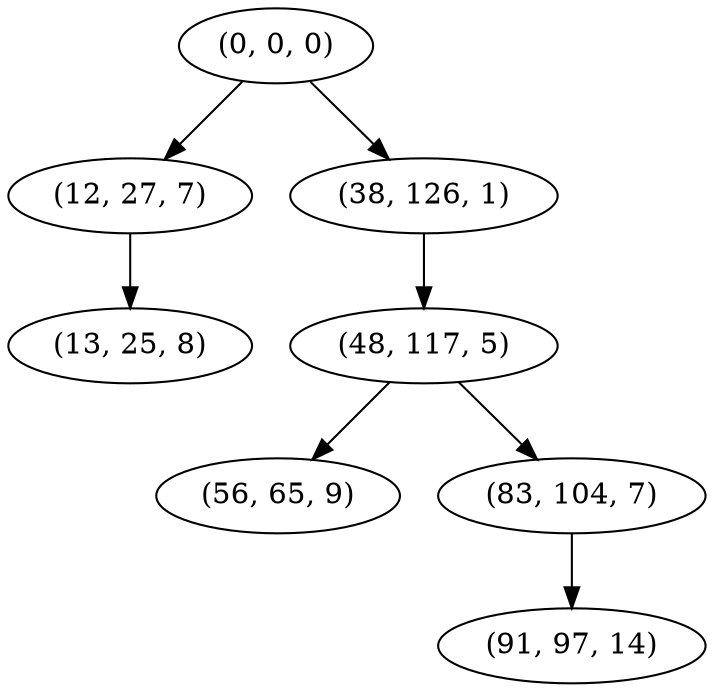 digraph tree {
    "(0, 0, 0)";
    "(12, 27, 7)";
    "(13, 25, 8)";
    "(38, 126, 1)";
    "(48, 117, 5)";
    "(56, 65, 9)";
    "(83, 104, 7)";
    "(91, 97, 14)";
    "(0, 0, 0)" -> "(12, 27, 7)";
    "(0, 0, 0)" -> "(38, 126, 1)";
    "(12, 27, 7)" -> "(13, 25, 8)";
    "(38, 126, 1)" -> "(48, 117, 5)";
    "(48, 117, 5)" -> "(56, 65, 9)";
    "(48, 117, 5)" -> "(83, 104, 7)";
    "(83, 104, 7)" -> "(91, 97, 14)";
}
